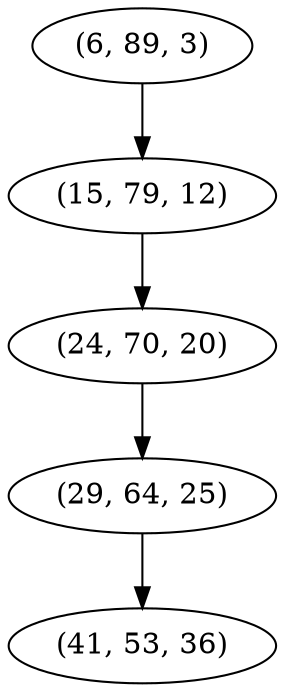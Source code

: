 digraph tree {
    "(6, 89, 3)";
    "(15, 79, 12)";
    "(24, 70, 20)";
    "(29, 64, 25)";
    "(41, 53, 36)";
    "(6, 89, 3)" -> "(15, 79, 12)";
    "(15, 79, 12)" -> "(24, 70, 20)";
    "(24, 70, 20)" -> "(29, 64, 25)";
    "(29, 64, 25)" -> "(41, 53, 36)";
}
